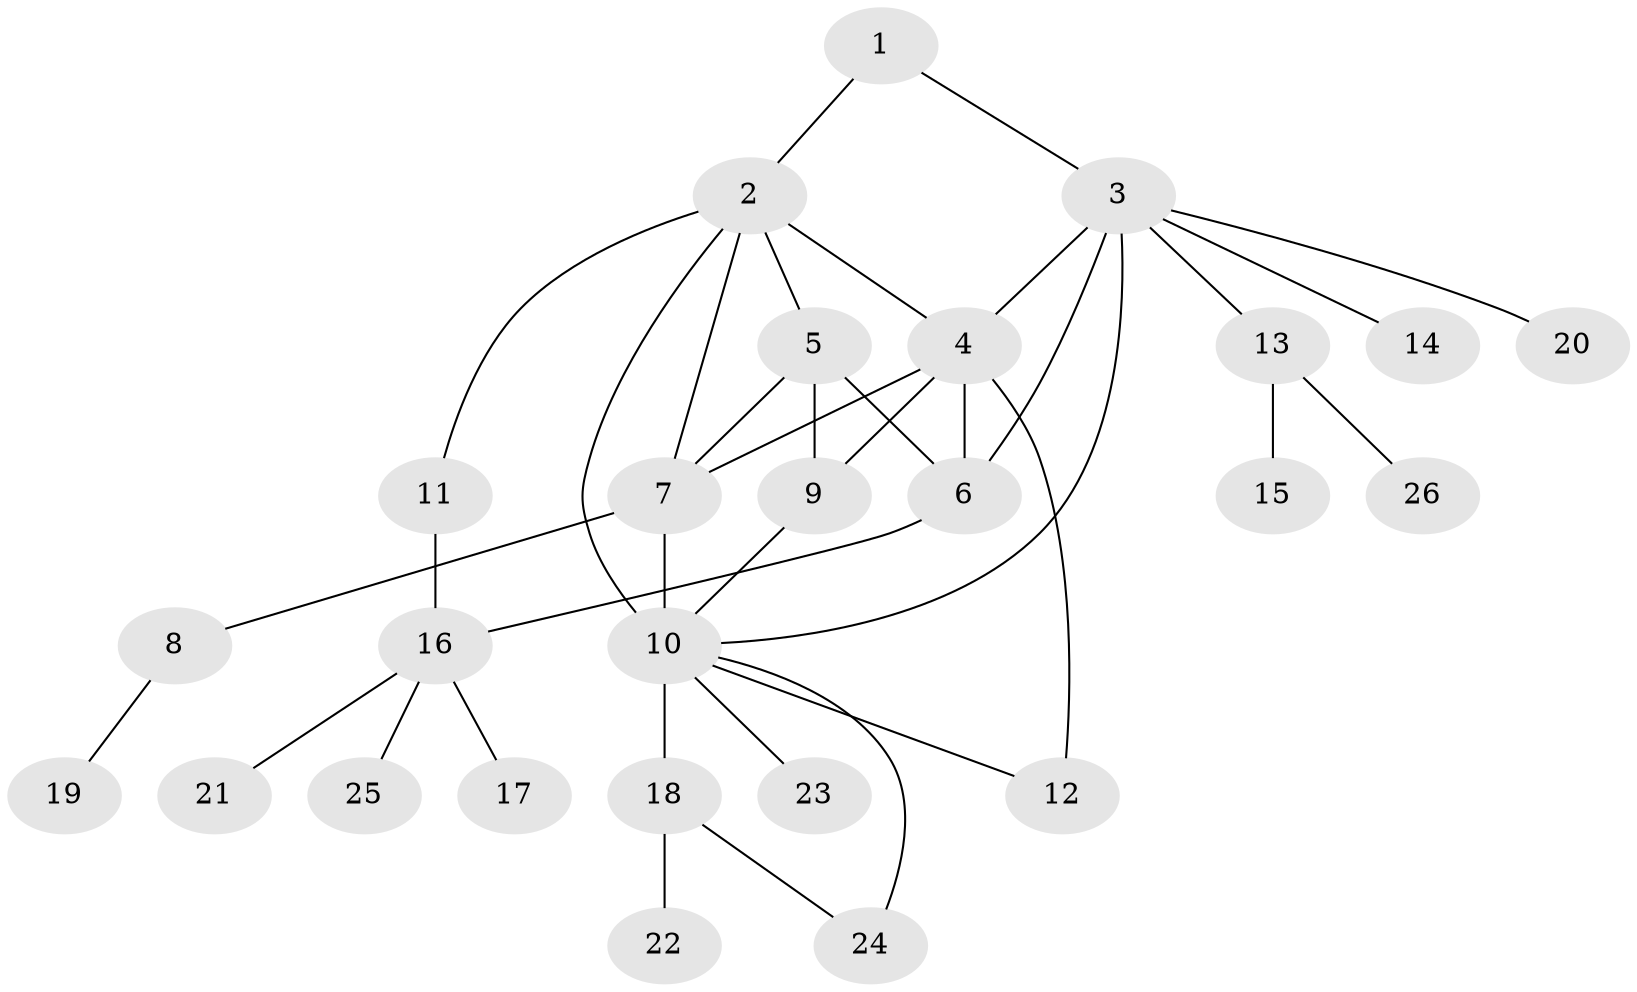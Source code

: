 // original degree distribution, {2: 0.17307692307692307, 6: 0.057692307692307696, 9: 0.019230769230769232, 11: 0.038461538461538464, 3: 0.11538461538461539, 5: 0.038461538461538464, 1: 0.5192307692307693, 4: 0.038461538461538464}
// Generated by graph-tools (version 1.1) at 2025/52/03/04/25 22:52:37]
// undirected, 26 vertices, 37 edges
graph export_dot {
  node [color=gray90,style=filled];
  1;
  2;
  3;
  4;
  5;
  6;
  7;
  8;
  9;
  10;
  11;
  12;
  13;
  14;
  15;
  16;
  17;
  18;
  19;
  20;
  21;
  22;
  23;
  24;
  25;
  26;
  1 -- 2 [weight=1.0];
  1 -- 3 [weight=1.0];
  2 -- 4 [weight=1.0];
  2 -- 5 [weight=1.0];
  2 -- 7 [weight=1.0];
  2 -- 10 [weight=1.0];
  2 -- 11 [weight=1.0];
  3 -- 4 [weight=2.0];
  3 -- 6 [weight=1.0];
  3 -- 10 [weight=1.0];
  3 -- 13 [weight=1.0];
  3 -- 14 [weight=1.0];
  3 -- 20 [weight=1.0];
  4 -- 6 [weight=1.0];
  4 -- 7 [weight=1.0];
  4 -- 9 [weight=2.0];
  4 -- 12 [weight=1.0];
  5 -- 6 [weight=7.0];
  5 -- 7 [weight=1.0];
  5 -- 9 [weight=1.0];
  6 -- 16 [weight=1.0];
  7 -- 8 [weight=1.0];
  7 -- 10 [weight=6.0];
  8 -- 19 [weight=1.0];
  9 -- 10 [weight=1.0];
  10 -- 12 [weight=1.0];
  10 -- 18 [weight=1.0];
  10 -- 23 [weight=1.0];
  10 -- 24 [weight=1.0];
  11 -- 16 [weight=1.0];
  13 -- 15 [weight=1.0];
  13 -- 26 [weight=1.0];
  16 -- 17 [weight=1.0];
  16 -- 21 [weight=1.0];
  16 -- 25 [weight=1.0];
  18 -- 22 [weight=1.0];
  18 -- 24 [weight=1.0];
}

